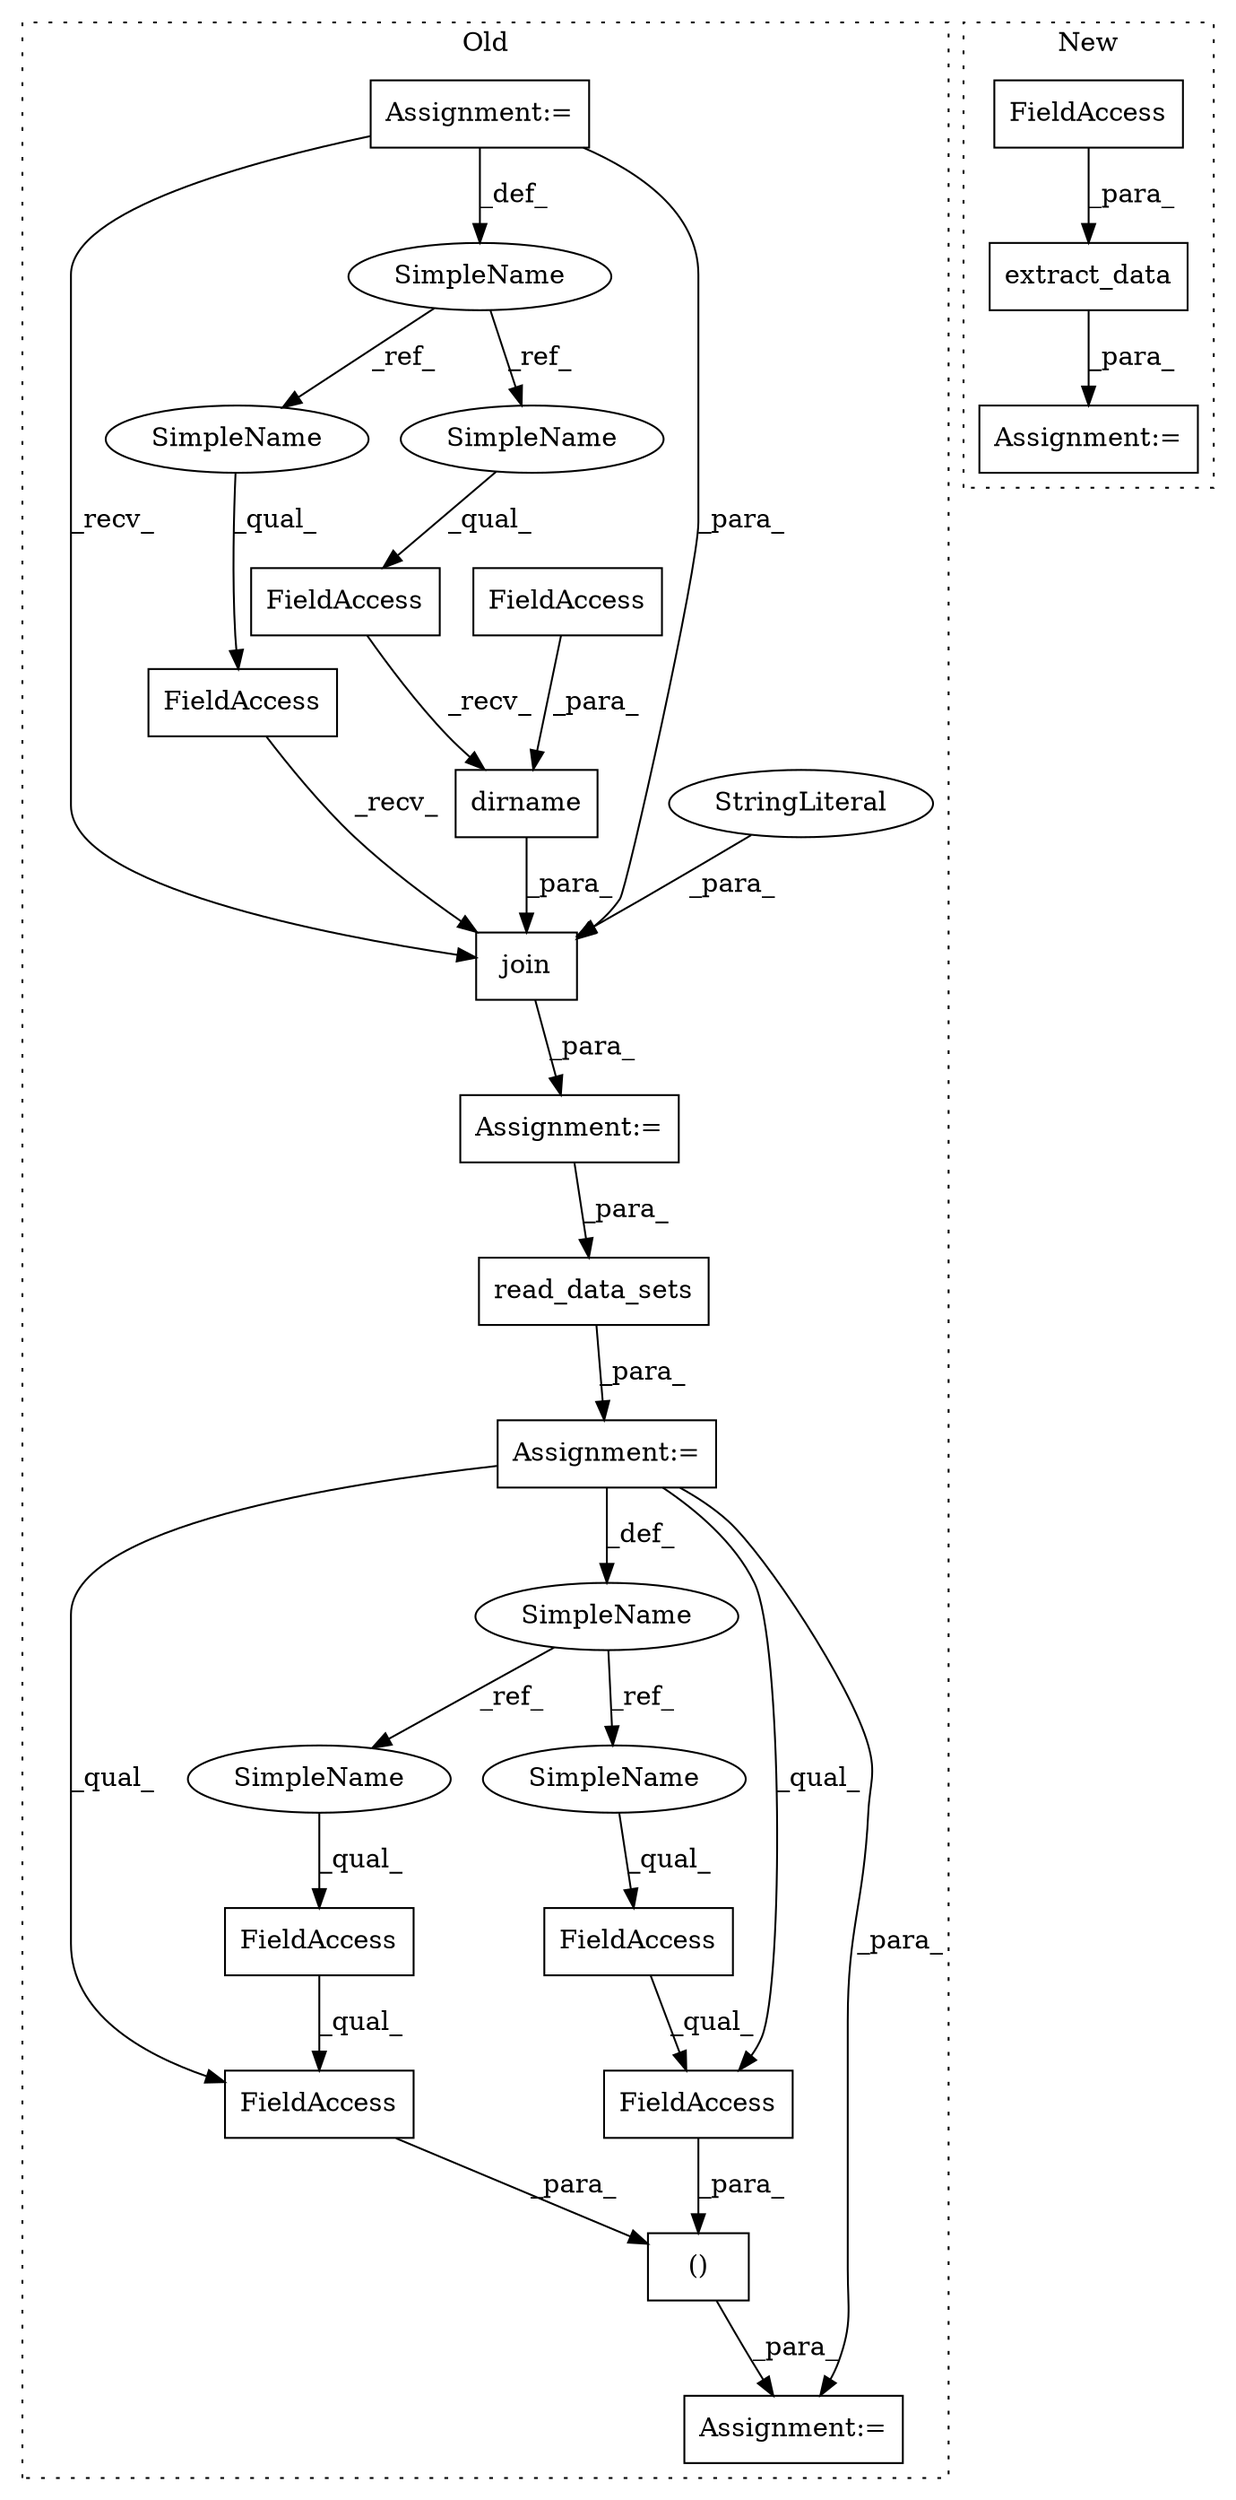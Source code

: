 digraph G {
subgraph cluster0 {
1 [label="dirname" a="32" s="1560,1576" l="8,1" shape="box"];
3 [label="()" a="106" s="1682" l="54" shape="box"];
4 [label="FieldAccess" a="22" s="1568" l="8" shape="box"];
6 [label="FieldAccess" a="22" s="1715" l="14" shape="box"];
7 [label="SimpleName" a="42" s="1608" l="8" shape="ellipse"];
8 [label="FieldAccess" a="22" s="1682" l="14" shape="box"];
9 [label="FieldAccess" a="22" s="1682" l="20" shape="box"];
10 [label="FieldAccess" a="22" s="1715" l="21" shape="box"];
11 [label="FieldAccess" a="22" s="1552" l="7" shape="box"];
12 [label="SimpleName" a="42" s="1328" l="2" shape="ellipse"];
13 [label="FieldAccess" a="22" s="1539" l="7" shape="box"];
14 [label="join" a="32" s="1547,1601" l="5,1" shape="box"];
15 [label="Assignment:=" a="7" s="1538" l="1" shape="box"];
16 [label="Assignment:=" a="7" s="1616" l="1" shape="box"];
17 [label="Assignment:=" a="7" s="1675" l="7" shape="box"];
19 [label="StringLiteral" a="45" s="1578" l="23" shape="ellipse"];
20 [label="read_data_sets" a="32" s="1624,1648" l="15,1" shape="box"];
21 [label="Assignment:=" a="7" s="1328" l="2" shape="box"];
22 [label="SimpleName" a="42" s="1682" l="8" shape="ellipse"];
23 [label="SimpleName" a="42" s="1715" l="8" shape="ellipse"];
24 [label="SimpleName" a="42" s="1539" l="2" shape="ellipse"];
25 [label="SimpleName" a="42" s="1552" l="2" shape="ellipse"];
label = "Old";
style="dotted";
}
subgraph cluster1 {
2 [label="extract_data" a="32" s="1563,1589" l="13,1" shape="box"];
5 [label="FieldAccess" a="22" s="1576" l="13" shape="box"];
18 [label="Assignment:=" a="7" s="1554" l="2" shape="box"];
label = "New";
style="dotted";
}
1 -> 14 [label="_para_"];
2 -> 18 [label="_para_"];
3 -> 17 [label="_para_"];
4 -> 1 [label="_para_"];
5 -> 2 [label="_para_"];
6 -> 10 [label="_qual_"];
7 -> 23 [label="_ref_"];
7 -> 22 [label="_ref_"];
8 -> 9 [label="_qual_"];
9 -> 3 [label="_para_"];
10 -> 3 [label="_para_"];
11 -> 1 [label="_recv_"];
12 -> 25 [label="_ref_"];
12 -> 24 [label="_ref_"];
13 -> 14 [label="_recv_"];
14 -> 15 [label="_para_"];
15 -> 20 [label="_para_"];
16 -> 10 [label="_qual_"];
16 -> 9 [label="_qual_"];
16 -> 17 [label="_para_"];
16 -> 7 [label="_def_"];
19 -> 14 [label="_para_"];
20 -> 16 [label="_para_"];
21 -> 14 [label="_recv_"];
21 -> 14 [label="_para_"];
21 -> 12 [label="_def_"];
22 -> 8 [label="_qual_"];
23 -> 6 [label="_qual_"];
24 -> 13 [label="_qual_"];
25 -> 11 [label="_qual_"];
}